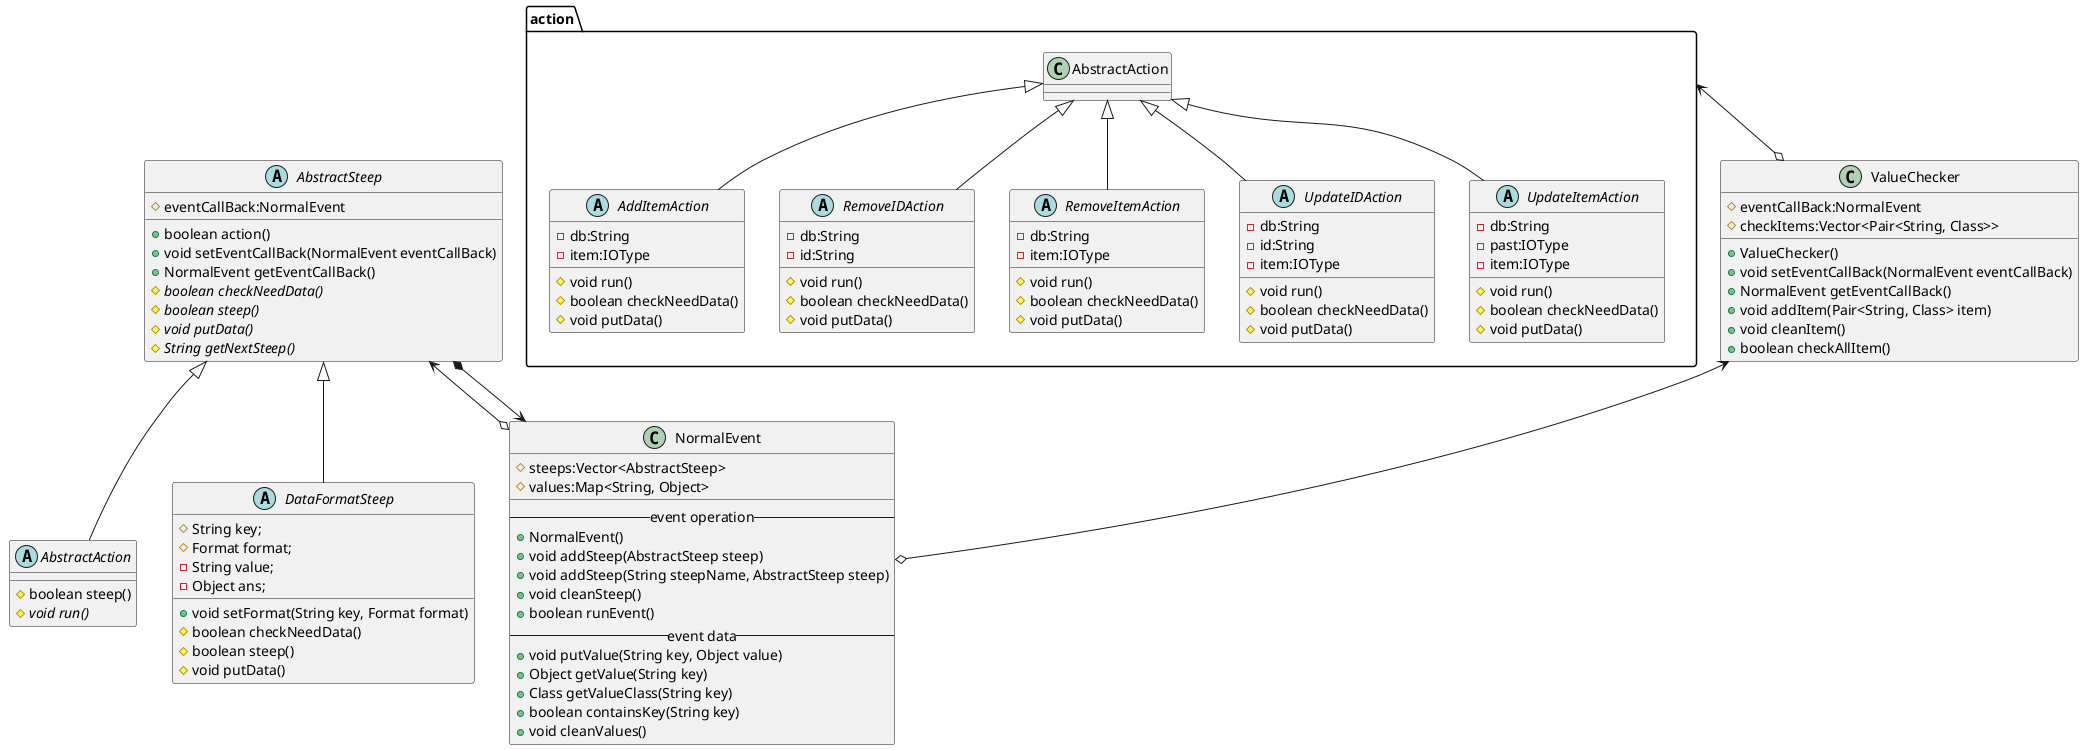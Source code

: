 @startuml

abstract class AbstractSteep {
	# eventCallBack:NormalEvent

	+ boolean action()
	+ void setEventCallBack(NormalEvent eventCallBack)
	+ NormalEvent getEventCallBack()
	# {abstract} boolean checkNeedData()
	# {abstract} boolean steep()
	# {abstract} void putData()
	# {abstract} String getNextSteep()
}

abstract class AbstractAction extends AbstractSteep {
    # boolean steep()
    # {abstract} void run()
}

class NormalEvent {
	# steeps:Vector<AbstractSteep>
	# values:Map<String, Object>
	__
	--event operation--
	+ NormalEvent()
	+ void addSteep(AbstractSteep steep)
	+ void addSteep(String steepName, AbstractSteep steep)
	+ void cleanSteep()
	+ boolean runEvent()
	--event data--
	+ void putValue(String key, Object value)
	+ Object getValue(String key)
	+ Class getValueClass(String key)
	+ boolean containsKey(String key)
	+ void cleanValues()
}

class ValueChecker {
    # eventCallBack:NormalEvent
    # checkItems:Vector<Pair<String, Class>>

    + ValueChecker()
    + void setEventCallBack(NormalEvent eventCallBack)
    + NormalEvent getEventCallBack()
    + void addItem(Pair<String, Class> item)
    + void cleanItem()
    + boolean checkAllItem()
}

package action {
	abstract class AddItemAction extends AbstractAction {
		- db:String
		- item:IOType

		# void run()
		# boolean checkNeedData()
		# void putData()
	}

	abstract class RemoveIDAction extends AbstractAction {
		- db:String
		- id:String

		# void run()
		# boolean checkNeedData()
		# void putData()
	}

	abstract class RemoveItemAction extends AbstractAction {
		- db:String
		- item:IOType

		# void run()
		# boolean checkNeedData()
		# void putData()
	}

	abstract class UpdateIDAction extends AbstractAction {
		- db:String
		-id:String
		- item:IOType

		# void run()
		# boolean checkNeedData()
		# void putData()
	}

	abstract class UpdateItemAction extends AbstractAction {
		- db:String
		- past:IOType
		- item:IOType

		# void run()
		# boolean checkNeedData()
		# void putData()
	}
}

abstract class DataFormatSteep extends AbstractSteep {
    # String key;
    # Format format;
    - String value;
    - Object ans;

    + void setFormat(String key, Format format)
    # boolean checkNeedData()
    # boolean steep()
    # void putData()
}

NormalEvent <--* AbstractSteep
action <--o ValueChecker
ValueChecker <--o NormalEvent
AbstractSteep <--o NormalEvent

@enduml